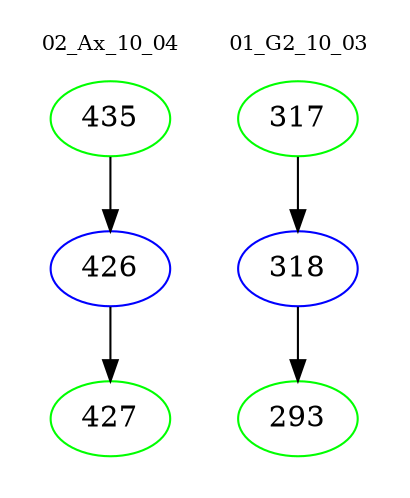 digraph{
subgraph cluster_0 {
color = white
label = "02_Ax_10_04";
fontsize=10;
T0_435 [label="435", color="green"]
T0_435 -> T0_426 [color="black"]
T0_426 [label="426", color="blue"]
T0_426 -> T0_427 [color="black"]
T0_427 [label="427", color="green"]
}
subgraph cluster_1 {
color = white
label = "01_G2_10_03";
fontsize=10;
T1_317 [label="317", color="green"]
T1_317 -> T1_318 [color="black"]
T1_318 [label="318", color="blue"]
T1_318 -> T1_293 [color="black"]
T1_293 [label="293", color="green"]
}
}
